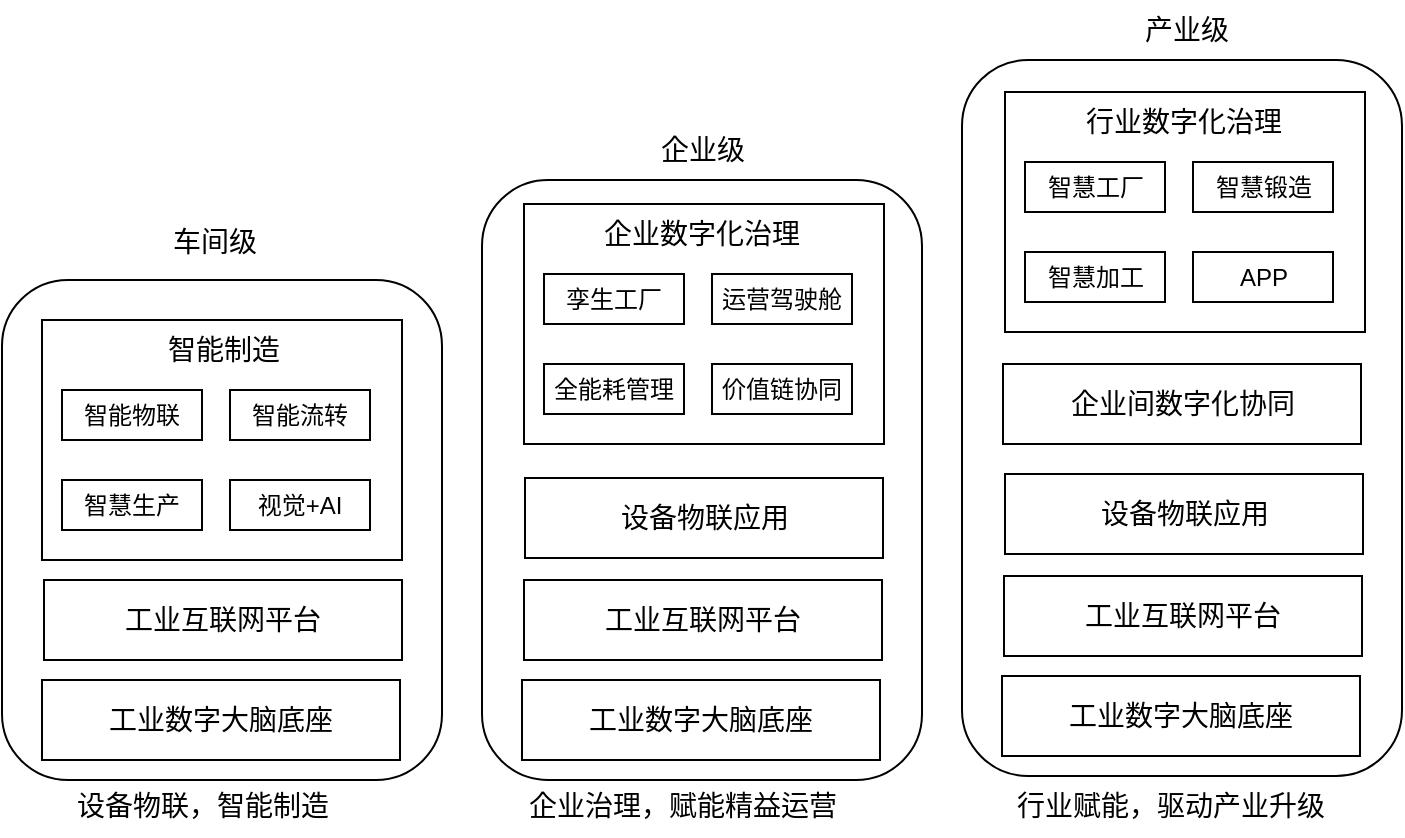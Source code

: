 <mxfile version="24.3.1" type="github">
  <diagram name="第 1 页" id="Q51gmWEk7vorHwWfxw0Q">
    <mxGraphModel dx="1050" dy="530" grid="1" gridSize="10" guides="1" tooltips="1" connect="1" arrows="1" fold="1" page="1" pageScale="1" pageWidth="827" pageHeight="1169" math="0" shadow="0">
      <root>
        <mxCell id="0" />
        <mxCell id="1" parent="0" />
        <mxCell id="rlnB-wLGCqk-KgBP6jtT-1" value="" style="rounded=1;whiteSpace=wrap;html=1;" vertex="1" parent="1">
          <mxGeometry x="90" y="160" width="220" height="250" as="geometry" />
        </mxCell>
        <mxCell id="rlnB-wLGCqk-KgBP6jtT-2" value="" style="rounded=0;whiteSpace=wrap;html=1;" vertex="1" parent="1">
          <mxGeometry x="110" y="180" width="180" height="120" as="geometry" />
        </mxCell>
        <mxCell id="rlnB-wLGCqk-KgBP6jtT-3" value="&lt;font style=&quot;font-size: 14px;&quot;&gt;智能制造&lt;/font&gt;" style="text;html=1;align=center;verticalAlign=middle;whiteSpace=wrap;rounded=0;" vertex="1" parent="1">
          <mxGeometry x="171" y="180" width="60" height="30" as="geometry" />
        </mxCell>
        <mxCell id="rlnB-wLGCqk-KgBP6jtT-4" value="智能物联" style="rounded=0;whiteSpace=wrap;html=1;" vertex="1" parent="1">
          <mxGeometry x="120" y="215" width="70" height="25" as="geometry" />
        </mxCell>
        <mxCell id="rlnB-wLGCqk-KgBP6jtT-5" value="智能流转" style="rounded=0;whiteSpace=wrap;html=1;" vertex="1" parent="1">
          <mxGeometry x="204" y="215" width="70" height="25" as="geometry" />
        </mxCell>
        <mxCell id="rlnB-wLGCqk-KgBP6jtT-6" value="智慧生产" style="rounded=0;whiteSpace=wrap;html=1;" vertex="1" parent="1">
          <mxGeometry x="120" y="260" width="70" height="25" as="geometry" />
        </mxCell>
        <mxCell id="rlnB-wLGCqk-KgBP6jtT-7" value="视觉+AI" style="rounded=0;whiteSpace=wrap;html=1;" vertex="1" parent="1">
          <mxGeometry x="204" y="260" width="70" height="25" as="geometry" />
        </mxCell>
        <mxCell id="rlnB-wLGCqk-KgBP6jtT-8" value="&lt;font style=&quot;font-size: 14px;&quot;&gt;工业互联网平台&lt;/font&gt;" style="rounded=0;whiteSpace=wrap;html=1;" vertex="1" parent="1">
          <mxGeometry x="111" y="310" width="179" height="40" as="geometry" />
        </mxCell>
        <mxCell id="rlnB-wLGCqk-KgBP6jtT-9" value="&lt;font style=&quot;font-size: 14px;&quot;&gt;工业数字大脑底座&lt;/font&gt;" style="rounded=0;whiteSpace=wrap;html=1;" vertex="1" parent="1">
          <mxGeometry x="110" y="360" width="179" height="40" as="geometry" />
        </mxCell>
        <mxCell id="rlnB-wLGCqk-KgBP6jtT-10" value="&lt;font style=&quot;font-size: 14px;&quot;&gt;设备物联，智能制造&lt;/font&gt;" style="text;html=1;align=center;verticalAlign=middle;resizable=0;points=[];autosize=1;strokeColor=none;fillColor=none;" vertex="1" parent="1">
          <mxGeometry x="115" y="408" width="150" height="30" as="geometry" />
        </mxCell>
        <mxCell id="rlnB-wLGCqk-KgBP6jtT-11" value="" style="rounded=1;whiteSpace=wrap;html=1;" vertex="1" parent="1">
          <mxGeometry x="330" y="110" width="220" height="300" as="geometry" />
        </mxCell>
        <mxCell id="rlnB-wLGCqk-KgBP6jtT-12" value="" style="rounded=0;whiteSpace=wrap;html=1;" vertex="1" parent="1">
          <mxGeometry x="351" y="122" width="180" height="120" as="geometry" />
        </mxCell>
        <mxCell id="rlnB-wLGCqk-KgBP6jtT-13" value="&lt;font style=&quot;font-size: 14px;&quot;&gt;企业数字化治理&lt;/font&gt;" style="text;html=1;align=center;verticalAlign=middle;whiteSpace=wrap;rounded=0;" vertex="1" parent="1">
          <mxGeometry x="390" y="122" width="100" height="30" as="geometry" />
        </mxCell>
        <mxCell id="rlnB-wLGCqk-KgBP6jtT-14" value="孪生工厂" style="rounded=0;whiteSpace=wrap;html=1;" vertex="1" parent="1">
          <mxGeometry x="361" y="157" width="70" height="25" as="geometry" />
        </mxCell>
        <mxCell id="rlnB-wLGCqk-KgBP6jtT-15" value="运营驾驶舱" style="rounded=0;whiteSpace=wrap;html=1;" vertex="1" parent="1">
          <mxGeometry x="445" y="157" width="70" height="25" as="geometry" />
        </mxCell>
        <mxCell id="rlnB-wLGCqk-KgBP6jtT-16" value="全能耗管理" style="rounded=0;whiteSpace=wrap;html=1;" vertex="1" parent="1">
          <mxGeometry x="361" y="202" width="70" height="25" as="geometry" />
        </mxCell>
        <mxCell id="rlnB-wLGCqk-KgBP6jtT-17" value="价值链协同" style="rounded=0;whiteSpace=wrap;html=1;" vertex="1" parent="1">
          <mxGeometry x="445" y="202" width="70" height="25" as="geometry" />
        </mxCell>
        <mxCell id="rlnB-wLGCqk-KgBP6jtT-18" value="&lt;font style=&quot;font-size: 14px;&quot;&gt;工业互联网平台&lt;/font&gt;" style="rounded=0;whiteSpace=wrap;html=1;" vertex="1" parent="1">
          <mxGeometry x="351" y="310" width="179" height="40" as="geometry" />
        </mxCell>
        <mxCell id="rlnB-wLGCqk-KgBP6jtT-19" value="&lt;font style=&quot;font-size: 14px;&quot;&gt;工业数字大脑底座&lt;/font&gt;" style="rounded=0;whiteSpace=wrap;html=1;" vertex="1" parent="1">
          <mxGeometry x="350" y="360" width="179" height="40" as="geometry" />
        </mxCell>
        <mxCell id="rlnB-wLGCqk-KgBP6jtT-20" value="&lt;font style=&quot;font-size: 14px;&quot;&gt;企业治理，赋能精益运营&lt;/font&gt;" style="text;html=1;align=center;verticalAlign=middle;resizable=0;points=[];autosize=1;strokeColor=none;fillColor=none;" vertex="1" parent="1">
          <mxGeometry x="340" y="408" width="180" height="30" as="geometry" />
        </mxCell>
        <mxCell id="rlnB-wLGCqk-KgBP6jtT-30" value="&lt;font style=&quot;font-size: 14px;&quot;&gt;行业赋能，驱动产业升级&lt;/font&gt;" style="text;html=1;align=center;verticalAlign=middle;resizable=0;points=[];autosize=1;strokeColor=none;fillColor=none;" vertex="1" parent="1">
          <mxGeometry x="584" y="408" width="180" height="30" as="geometry" />
        </mxCell>
        <mxCell id="rlnB-wLGCqk-KgBP6jtT-31" value="&lt;font style=&quot;font-size: 14px;&quot;&gt;设备物联应用&lt;/font&gt;" style="rounded=0;whiteSpace=wrap;html=1;" vertex="1" parent="1">
          <mxGeometry x="351.5" y="259" width="179" height="40" as="geometry" />
        </mxCell>
        <mxCell id="rlnB-wLGCqk-KgBP6jtT-32" value="" style="rounded=1;whiteSpace=wrap;html=1;" vertex="1" parent="1">
          <mxGeometry x="570" y="50" width="220" height="358" as="geometry" />
        </mxCell>
        <mxCell id="rlnB-wLGCqk-KgBP6jtT-33" value="" style="rounded=0;whiteSpace=wrap;html=1;" vertex="1" parent="1">
          <mxGeometry x="591.5" y="66" width="180" height="120" as="geometry" />
        </mxCell>
        <mxCell id="rlnB-wLGCqk-KgBP6jtT-34" value="&lt;font style=&quot;font-size: 14px;&quot;&gt;行业数字化治理&lt;/font&gt;" style="text;html=1;align=center;verticalAlign=middle;whiteSpace=wrap;rounded=0;" vertex="1" parent="1">
          <mxGeometry x="630.5" y="66" width="100" height="30" as="geometry" />
        </mxCell>
        <mxCell id="rlnB-wLGCqk-KgBP6jtT-35" value="智慧工厂" style="rounded=0;whiteSpace=wrap;html=1;" vertex="1" parent="1">
          <mxGeometry x="601.5" y="101" width="70" height="25" as="geometry" />
        </mxCell>
        <mxCell id="rlnB-wLGCqk-KgBP6jtT-36" value="智慧锻造" style="rounded=0;whiteSpace=wrap;html=1;" vertex="1" parent="1">
          <mxGeometry x="685.5" y="101" width="70" height="25" as="geometry" />
        </mxCell>
        <mxCell id="rlnB-wLGCqk-KgBP6jtT-37" value="智慧加工" style="rounded=0;whiteSpace=wrap;html=1;" vertex="1" parent="1">
          <mxGeometry x="601.5" y="146" width="70" height="25" as="geometry" />
        </mxCell>
        <mxCell id="rlnB-wLGCqk-KgBP6jtT-38" value="APP" style="rounded=0;whiteSpace=wrap;html=1;" vertex="1" parent="1">
          <mxGeometry x="685.5" y="146" width="70" height="25" as="geometry" />
        </mxCell>
        <mxCell id="rlnB-wLGCqk-KgBP6jtT-39" value="&lt;font style=&quot;font-size: 14px;&quot;&gt;工业互联网平台&lt;/font&gt;" style="rounded=0;whiteSpace=wrap;html=1;" vertex="1" parent="1">
          <mxGeometry x="591" y="308" width="179" height="40" as="geometry" />
        </mxCell>
        <mxCell id="rlnB-wLGCqk-KgBP6jtT-40" value="&lt;font style=&quot;font-size: 14px;&quot;&gt;工业数字大脑底座&lt;/font&gt;" style="rounded=0;whiteSpace=wrap;html=1;" vertex="1" parent="1">
          <mxGeometry x="590" y="358" width="179" height="40" as="geometry" />
        </mxCell>
        <mxCell id="rlnB-wLGCqk-KgBP6jtT-41" value="&lt;font style=&quot;font-size: 14px;&quot;&gt;设备物联应用&lt;/font&gt;" style="rounded=0;whiteSpace=wrap;html=1;" vertex="1" parent="1">
          <mxGeometry x="591.5" y="257" width="179" height="40" as="geometry" />
        </mxCell>
        <mxCell id="rlnB-wLGCqk-KgBP6jtT-42" value="&lt;font style=&quot;font-size: 14px;&quot;&gt;企业间数字化协同&lt;/font&gt;" style="rounded=0;whiteSpace=wrap;html=1;" vertex="1" parent="1">
          <mxGeometry x="590.5" y="202" width="179" height="40" as="geometry" />
        </mxCell>
        <mxCell id="rlnB-wLGCqk-KgBP6jtT-43" value="&lt;font style=&quot;font-size: 14px;&quot;&gt;车间级&lt;/font&gt;" style="text;html=1;align=center;verticalAlign=middle;resizable=0;points=[];autosize=1;strokeColor=none;fillColor=none;" vertex="1" parent="1">
          <mxGeometry x="161" y="126" width="70" height="30" as="geometry" />
        </mxCell>
        <mxCell id="rlnB-wLGCqk-KgBP6jtT-44" value="&lt;font style=&quot;font-size: 14px;&quot;&gt;企业级&lt;/font&gt;" style="text;html=1;align=center;verticalAlign=middle;resizable=0;points=[];autosize=1;strokeColor=none;fillColor=none;" vertex="1" parent="1">
          <mxGeometry x="404.5" y="80" width="70" height="30" as="geometry" />
        </mxCell>
        <mxCell id="rlnB-wLGCqk-KgBP6jtT-45" value="&lt;font style=&quot;font-size: 14px;&quot;&gt;产业级&lt;/font&gt;" style="text;html=1;align=center;verticalAlign=middle;resizable=0;points=[];autosize=1;strokeColor=none;fillColor=none;" vertex="1" parent="1">
          <mxGeometry x="646.5" y="20" width="70" height="30" as="geometry" />
        </mxCell>
      </root>
    </mxGraphModel>
  </diagram>
</mxfile>
